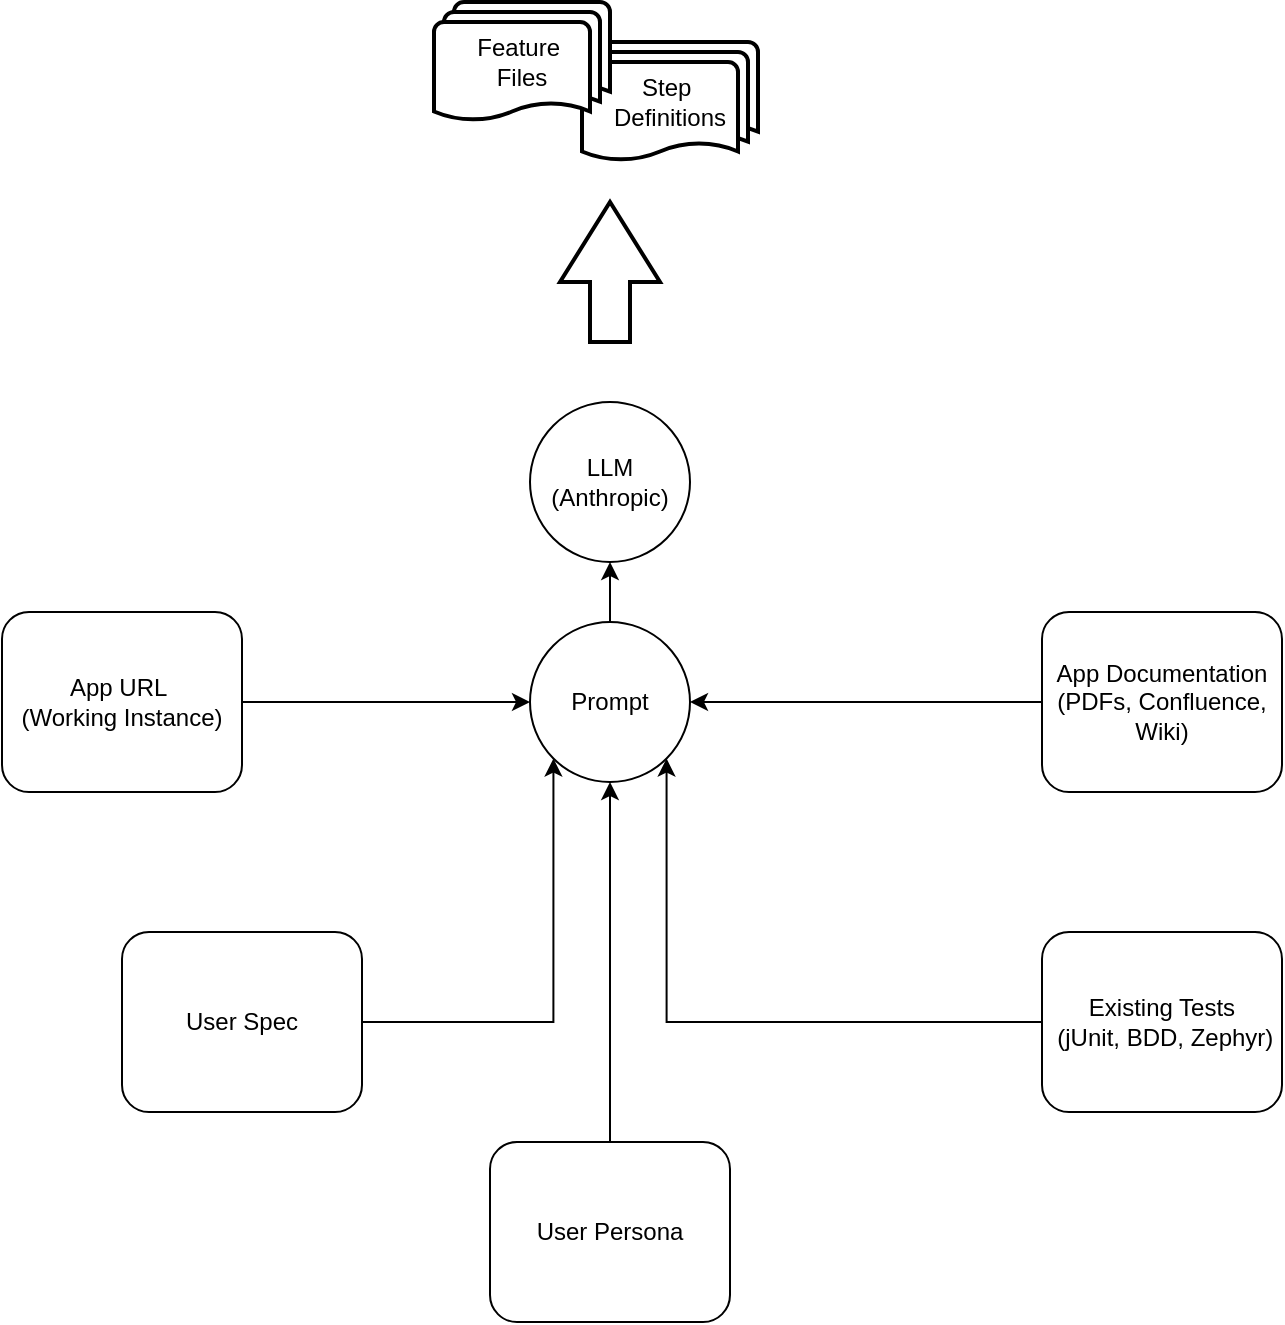 <mxfile version="24.2.2" type="github">
  <diagram id="C5RBs43oDa-KdzZeNtuy" name="Page-1">
    <mxGraphModel dx="1434" dy="738" grid="1" gridSize="10" guides="1" tooltips="1" connect="1" arrows="1" fold="1" page="1" pageScale="1" pageWidth="827" pageHeight="1169" math="0" shadow="0">
      <root>
        <mxCell id="WIyWlLk6GJQsqaUBKTNV-0" />
        <mxCell id="WIyWlLk6GJQsqaUBKTNV-1" parent="WIyWlLk6GJQsqaUBKTNV-0" />
        <mxCell id="WIyWlLk6GJQsqaUBKTNV-3" value="App Documentation (PDFs, Confluence, Wiki)" style="rounded=1;whiteSpace=wrap;html=1;fontSize=12;glass=0;strokeWidth=1;shadow=0;" parent="WIyWlLk6GJQsqaUBKTNV-1" vertex="1">
          <mxGeometry x="630" y="335" width="120" height="90" as="geometry" />
        </mxCell>
        <mxCell id="2BqAnh0jqUrk7e76bJp6-17" style="edgeStyle=orthogonalEdgeStyle;rounded=0;orthogonalLoop=1;jettySize=auto;html=1;exitX=0.5;exitY=0;exitDx=0;exitDy=0;entryX=0.5;entryY=1;entryDx=0;entryDy=0;" edge="1" parent="WIyWlLk6GJQsqaUBKTNV-1" source="2BqAnh0jqUrk7e76bJp6-0" target="2BqAnh0jqUrk7e76bJp6-6">
          <mxGeometry relative="1" as="geometry" />
        </mxCell>
        <mxCell id="2BqAnh0jqUrk7e76bJp6-0" value="Prompt" style="ellipse;whiteSpace=wrap;html=1;aspect=fixed;" vertex="1" parent="WIyWlLk6GJQsqaUBKTNV-1">
          <mxGeometry x="374" y="340" width="80" height="80" as="geometry" />
        </mxCell>
        <mxCell id="2BqAnh0jqUrk7e76bJp6-1" value="" style="endArrow=classic;html=1;rounded=0;exitX=0;exitY=0.5;exitDx=0;exitDy=0;entryX=1;entryY=0.5;entryDx=0;entryDy=0;" edge="1" parent="WIyWlLk6GJQsqaUBKTNV-1" source="WIyWlLk6GJQsqaUBKTNV-3" target="2BqAnh0jqUrk7e76bJp6-0">
          <mxGeometry width="50" height="50" relative="1" as="geometry">
            <mxPoint x="390" y="410" as="sourcePoint" />
            <mxPoint x="440" y="360" as="targetPoint" />
          </mxGeometry>
        </mxCell>
        <mxCell id="2BqAnh0jqUrk7e76bJp6-3" style="edgeStyle=orthogonalEdgeStyle;rounded=0;orthogonalLoop=1;jettySize=auto;html=1;exitX=0;exitY=0.5;exitDx=0;exitDy=0;entryX=1;entryY=1;entryDx=0;entryDy=0;" edge="1" parent="WIyWlLk6GJQsqaUBKTNV-1" source="2BqAnh0jqUrk7e76bJp6-2" target="2BqAnh0jqUrk7e76bJp6-0">
          <mxGeometry relative="1" as="geometry" />
        </mxCell>
        <mxCell id="2BqAnh0jqUrk7e76bJp6-2" value="Existing Tests&lt;div&gt;&amp;nbsp;(jUnit, BDD, Zephyr)&lt;/div&gt;" style="rounded=1;whiteSpace=wrap;html=1;fontSize=12;glass=0;strokeWidth=1;shadow=0;" vertex="1" parent="WIyWlLk6GJQsqaUBKTNV-1">
          <mxGeometry x="630" y="495" width="120" height="90" as="geometry" />
        </mxCell>
        <mxCell id="2BqAnh0jqUrk7e76bJp6-7" style="edgeStyle=orthogonalEdgeStyle;rounded=0;orthogonalLoop=1;jettySize=auto;html=1;exitX=0.5;exitY=0;exitDx=0;exitDy=0;entryX=0.5;entryY=1;entryDx=0;entryDy=0;" edge="1" parent="WIyWlLk6GJQsqaUBKTNV-1" source="2BqAnh0jqUrk7e76bJp6-4" target="2BqAnh0jqUrk7e76bJp6-0">
          <mxGeometry relative="1" as="geometry" />
        </mxCell>
        <mxCell id="2BqAnh0jqUrk7e76bJp6-4" value="User Persona" style="rounded=1;whiteSpace=wrap;html=1;fontSize=12;glass=0;strokeWidth=1;shadow=0;" vertex="1" parent="WIyWlLk6GJQsqaUBKTNV-1">
          <mxGeometry x="354" y="600" width="120" height="90" as="geometry" />
        </mxCell>
        <mxCell id="2BqAnh0jqUrk7e76bJp6-8" style="edgeStyle=orthogonalEdgeStyle;rounded=0;orthogonalLoop=1;jettySize=auto;html=1;exitX=1;exitY=0.5;exitDx=0;exitDy=0;entryX=0;entryY=0.5;entryDx=0;entryDy=0;" edge="1" parent="WIyWlLk6GJQsqaUBKTNV-1" source="2BqAnh0jqUrk7e76bJp6-5" target="2BqAnh0jqUrk7e76bJp6-0">
          <mxGeometry relative="1" as="geometry" />
        </mxCell>
        <mxCell id="2BqAnh0jqUrk7e76bJp6-5" value="App URL&amp;nbsp;&lt;div&gt;(Working Instance)&lt;/div&gt;" style="rounded=1;whiteSpace=wrap;html=1;fontSize=12;glass=0;strokeWidth=1;shadow=0;" vertex="1" parent="WIyWlLk6GJQsqaUBKTNV-1">
          <mxGeometry x="110" y="335" width="120" height="90" as="geometry" />
        </mxCell>
        <mxCell id="2BqAnh0jqUrk7e76bJp6-6" value="LLM (Anthropic)" style="ellipse;whiteSpace=wrap;html=1;aspect=fixed;" vertex="1" parent="WIyWlLk6GJQsqaUBKTNV-1">
          <mxGeometry x="374" y="230" width="80" height="80" as="geometry" />
        </mxCell>
        <mxCell id="2BqAnh0jqUrk7e76bJp6-9" value="Step&amp;nbsp;&lt;div&gt;Definitions&lt;/div&gt;" style="strokeWidth=2;html=1;shape=mxgraph.flowchart.multi-document;whiteSpace=wrap;" vertex="1" parent="WIyWlLk6GJQsqaUBKTNV-1">
          <mxGeometry x="400" y="50" width="88" height="60" as="geometry" />
        </mxCell>
        <mxCell id="2BqAnh0jqUrk7e76bJp6-10" value="Feature&amp;nbsp;&lt;div&gt;F&lt;span style=&quot;background-color: initial;&quot;&gt;iles&lt;/span&gt;&lt;/div&gt;" style="strokeWidth=2;html=1;shape=mxgraph.flowchart.multi-document;whiteSpace=wrap;" vertex="1" parent="WIyWlLk6GJQsqaUBKTNV-1">
          <mxGeometry x="326" y="30" width="88" height="60" as="geometry" />
        </mxCell>
        <mxCell id="2BqAnh0jqUrk7e76bJp6-13" value="" style="verticalLabelPosition=bottom;verticalAlign=top;html=1;strokeWidth=2;shape=mxgraph.arrows2.arrow;dy=0.6;dx=40;notch=0;rotation=-90;" vertex="1" parent="WIyWlLk6GJQsqaUBKTNV-1">
          <mxGeometry x="379" y="140" width="70" height="50" as="geometry" />
        </mxCell>
        <mxCell id="2BqAnh0jqUrk7e76bJp6-16" style="edgeStyle=orthogonalEdgeStyle;rounded=0;orthogonalLoop=1;jettySize=auto;html=1;exitX=1;exitY=0.5;exitDx=0;exitDy=0;entryX=0;entryY=1;entryDx=0;entryDy=0;" edge="1" parent="WIyWlLk6GJQsqaUBKTNV-1" source="2BqAnh0jqUrk7e76bJp6-14" target="2BqAnh0jqUrk7e76bJp6-0">
          <mxGeometry relative="1" as="geometry" />
        </mxCell>
        <mxCell id="2BqAnh0jqUrk7e76bJp6-14" value="User Spec" style="rounded=1;whiteSpace=wrap;html=1;fontSize=12;glass=0;strokeWidth=1;shadow=0;" vertex="1" parent="WIyWlLk6GJQsqaUBKTNV-1">
          <mxGeometry x="170" y="495" width="120" height="90" as="geometry" />
        </mxCell>
      </root>
    </mxGraphModel>
  </diagram>
</mxfile>

